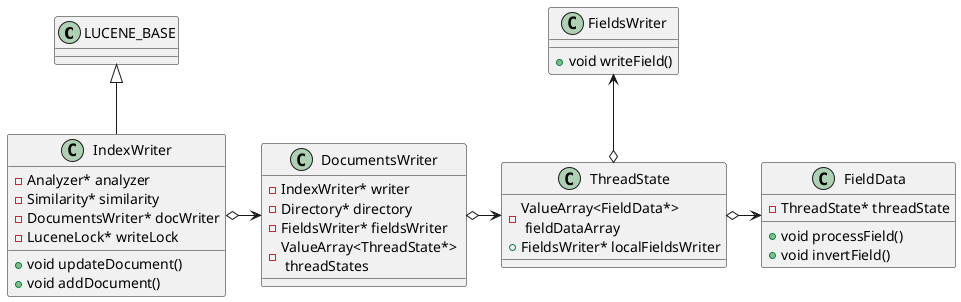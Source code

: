 @startuml
Class LUCENE_BASE {

}

Class IndexWriter {
  - Analyzer* analyzer
  - Similarity* similarity
  - DocumentsWriter* docWriter
  - LuceneLock* writeLock
  + void updateDocument()
  + void addDocument()
}

LUCENE_BASE <|-- IndexWriter

Class DocumentsWriter {
  - IndexWriter* writer
  - Directory* directory
  - FieldsWriter* fieldsWriter
  - ValueArray<ThreadState*> \n threadStates
}

IndexWriter o-right-> DocumentsWriter

Class ThreadState {
  - ValueArray<FieldData*> \n fieldDataArray
  + FieldsWriter* localFieldsWriter
}

DocumentsWriter o-right-> ThreadState

Class FieldData {
  - ThreadState* threadState       
  + void processField()
  + void invertField()
}

ThreadState o-right-> FieldData

Class FieldsWriter {
  + void writeField()
}

ThreadState o-up-> FieldsWriter

@enduml
